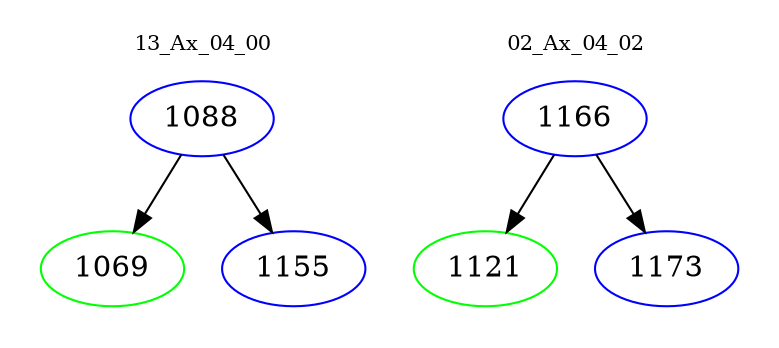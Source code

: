 digraph{
subgraph cluster_0 {
color = white
label = "13_Ax_04_00";
fontsize=10;
T0_1088 [label="1088", color="blue"]
T0_1088 -> T0_1069 [color="black"]
T0_1069 [label="1069", color="green"]
T0_1088 -> T0_1155 [color="black"]
T0_1155 [label="1155", color="blue"]
}
subgraph cluster_1 {
color = white
label = "02_Ax_04_02";
fontsize=10;
T1_1166 [label="1166", color="blue"]
T1_1166 -> T1_1121 [color="black"]
T1_1121 [label="1121", color="green"]
T1_1166 -> T1_1173 [color="black"]
T1_1173 [label="1173", color="blue"]
}
}
